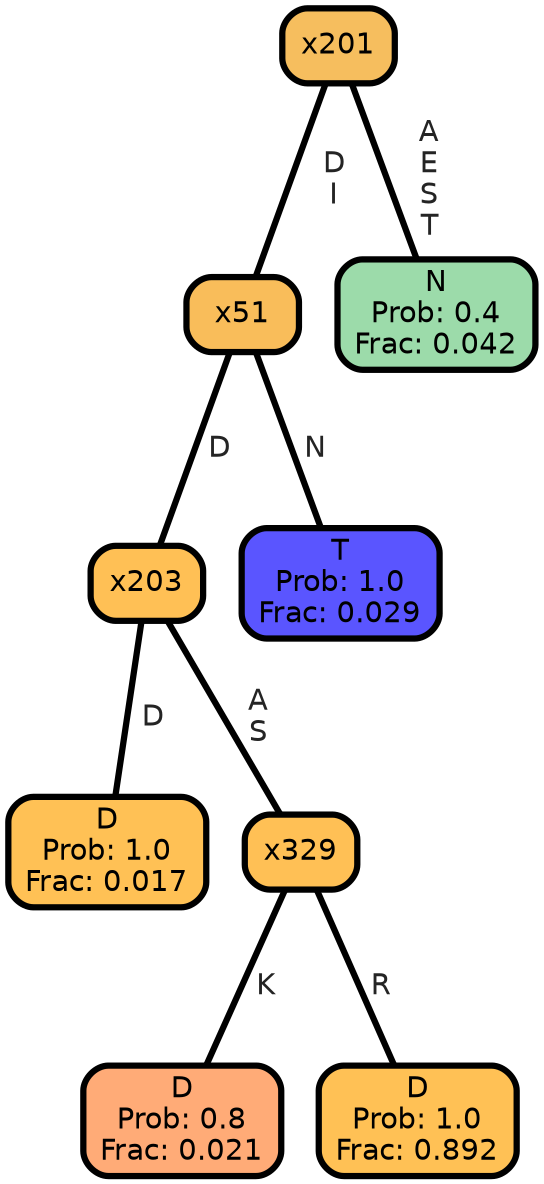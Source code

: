 graph Tree {
node [shape=box, style="filled, rounded",color="black",penwidth="3",fontcolor="black",                 fontname=helvetica] ;
graph [ranksep="0 equally", splines=straight,                 bgcolor=transparent, dpi=200] ;
edge [fontname=helvetica, fontweight=bold,fontcolor=grey14,color=black] ;
0 [label="D
Prob: 1.0
Frac: 0.017", fillcolor="#ffc155"] ;
1 [label="x203", fillcolor="#ffc055"] ;
2 [label="D
Prob: 0.8
Frac: 0.021", fillcolor="#ffab77"] ;
3 [label="x329", fillcolor="#ffc055"] ;
4 [label="D
Prob: 1.0
Frac: 0.892", fillcolor="#ffc155"] ;
5 [label="x51", fillcolor="#f9bd5a"] ;
6 [label="T
Prob: 1.0
Frac: 0.029", fillcolor="#5a55ff"] ;
7 [label="x201", fillcolor="#f6be5e"] ;
8 [label="N
Prob: 0.4
Frac: 0.042", fillcolor="#9cdbaa"] ;
1 -- 0 [label=" D",penwidth=3] ;
1 -- 3 [label=" A\n S",penwidth=3] ;
3 -- 2 [label=" K",penwidth=3] ;
3 -- 4 [label=" R",penwidth=3] ;
5 -- 1 [label=" D",penwidth=3] ;
5 -- 6 [label=" N",penwidth=3] ;
7 -- 5 [label=" D\n I",penwidth=3] ;
7 -- 8 [label=" A\n E\n S\n T",penwidth=3] ;
{rank = same;}}